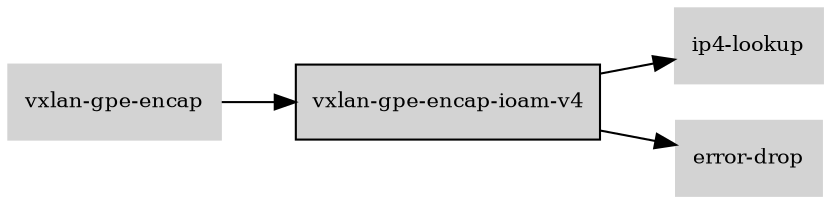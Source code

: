 digraph "vxlan_gpe_encap_ioam_v4_subgraph" {
  rankdir=LR;
  node [shape=box, style=filled, fontsize=10, color=lightgray, fontcolor=black, fillcolor=lightgray];
  "vxlan-gpe-encap-ioam-v4" [color=black, fontcolor=black, fillcolor=lightgray];
  edge [fontsize=8];
  "vxlan-gpe-encap" -> "vxlan-gpe-encap-ioam-v4";
  "vxlan-gpe-encap-ioam-v4" -> "ip4-lookup";
  "vxlan-gpe-encap-ioam-v4" -> "error-drop";
}
